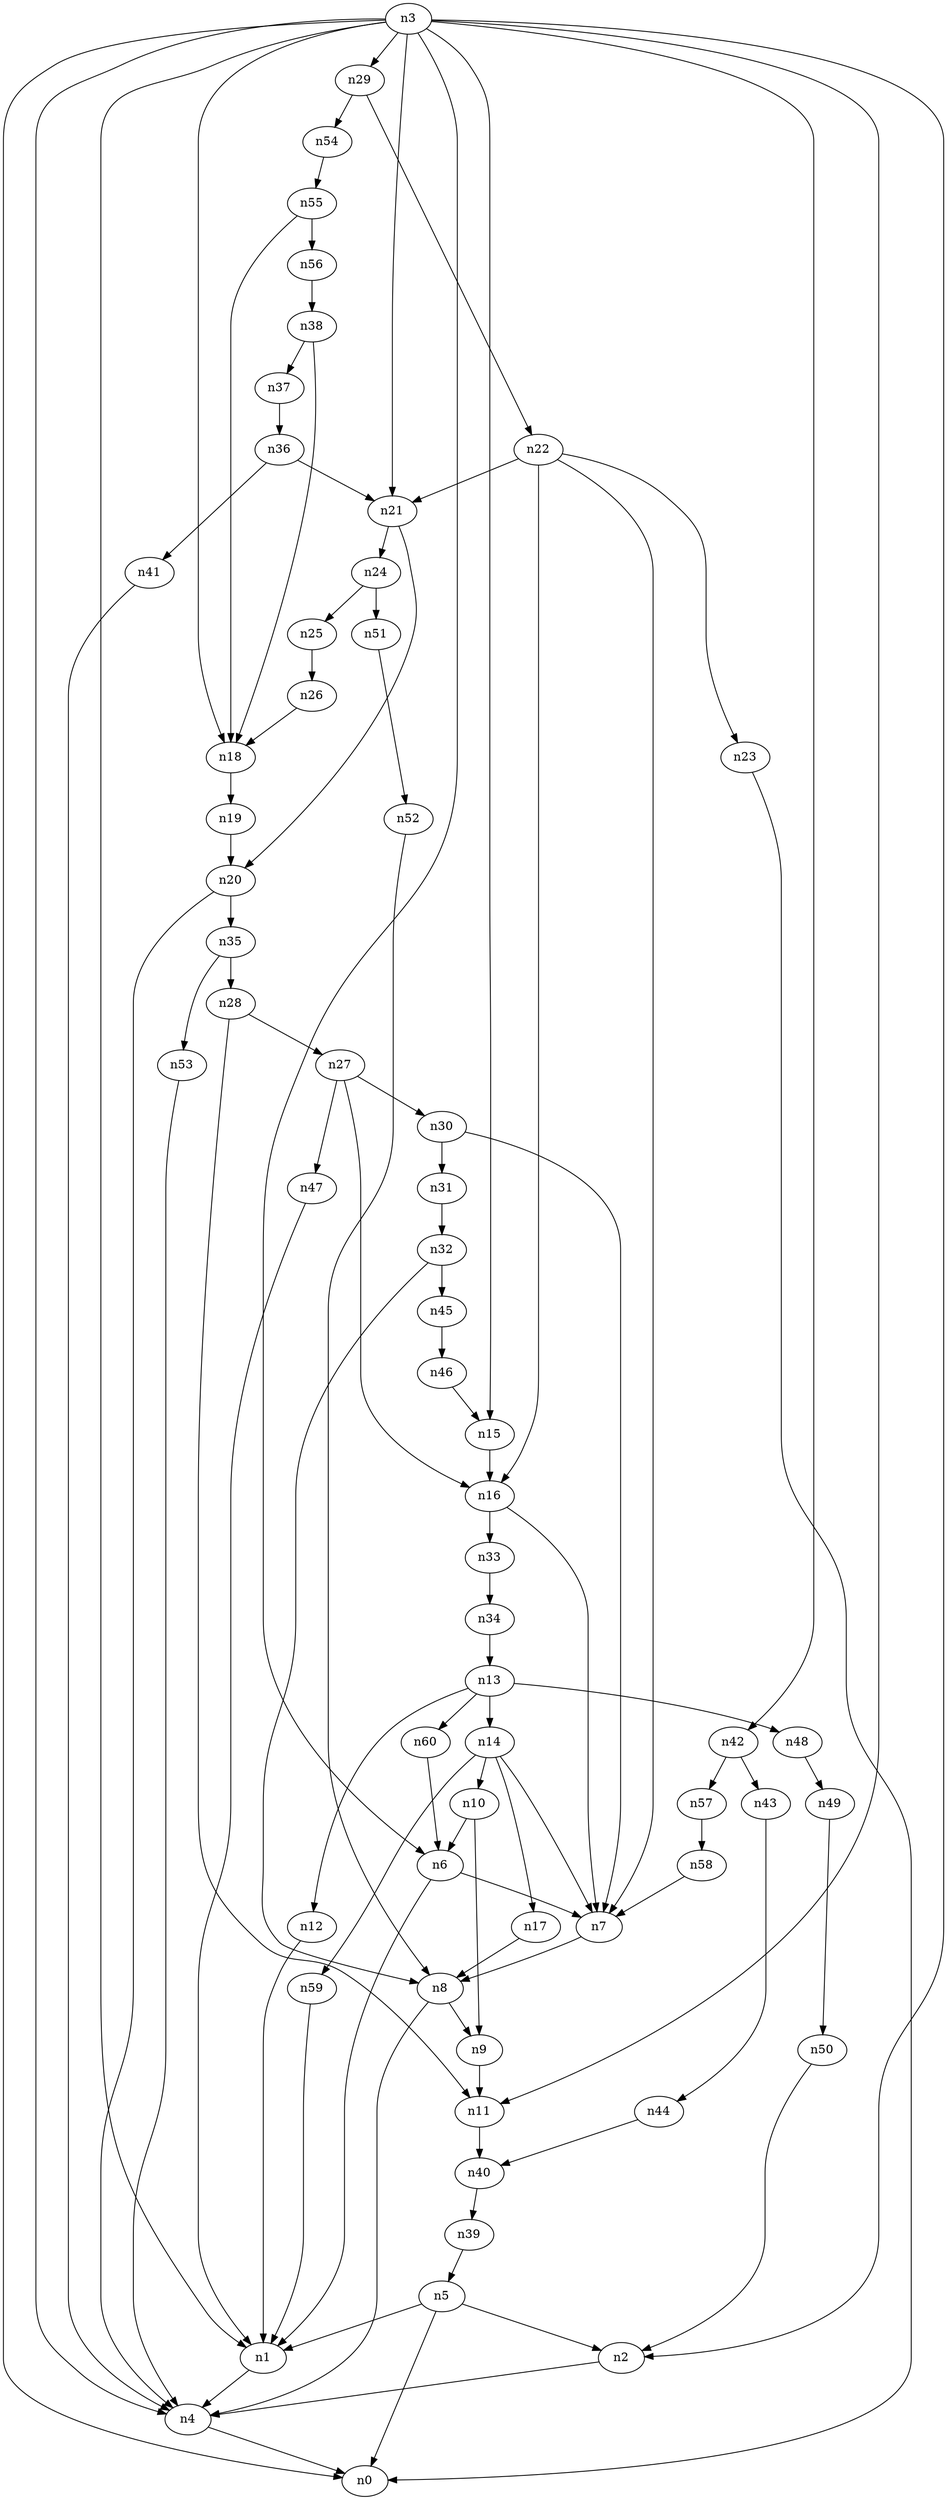 digraph G {
	n1 -> n4	 [_graphml_id=e4];
	n2 -> n4	 [_graphml_id=e7];
	n3 -> n0	 [_graphml_id=e0];
	n3 -> n1	 [_graphml_id=e3];
	n3 -> n2	 [_graphml_id=e6];
	n3 -> n4	 [_graphml_id=e47];
	n3 -> n6	 [_graphml_id=e18];
	n3 -> n11	 [_graphml_id=e17];
	n3 -> n15	 [_graphml_id=e23];
	n3 -> n18	 [_graphml_id=e28];
	n3 -> n21	 [_graphml_id=e32];
	n3 -> n29	 [_graphml_id=e45];
	n3 -> n42	 [_graphml_id=e67];
	n4 -> n0	 [_graphml_id=e1];
	n5 -> n0	 [_graphml_id=e2];
	n5 -> n1	 [_graphml_id=e5];
	n5 -> n2	 [_graphml_id=e8];
	n6 -> n1	 [_graphml_id=e9];
	n6 -> n7	 [_graphml_id=e10];
	n7 -> n8	 [_graphml_id=e11];
	n8 -> n4	 [_graphml_id=e12];
	n8 -> n9	 [_graphml_id=e13];
	n9 -> n11	 [_graphml_id=e16];
	n10 -> n6	 [_graphml_id=e15];
	n10 -> n9	 [_graphml_id=e14];
	n11 -> n40	 [_graphml_id=e64];
	n12 -> n1	 [_graphml_id=e19];
	n13 -> n12	 [_graphml_id=e20];
	n13 -> n14	 [_graphml_id=e21];
	n13 -> n48	 [_graphml_id=e77];
	n13 -> n60	 [_graphml_id=e97];
	n14 -> n7	 [_graphml_id=e37];
	n14 -> n10	 [_graphml_id=e22];
	n14 -> n17	 [_graphml_id=e26];
	n14 -> n59	 [_graphml_id=e94];
	n15 -> n16	 [_graphml_id=e24];
	n16 -> n7	 [_graphml_id=e25];
	n16 -> n33	 [_graphml_id=e52];
	n17 -> n8	 [_graphml_id=e27];
	n18 -> n19	 [_graphml_id=e29];
	n19 -> n20	 [_graphml_id=e30];
	n20 -> n4	 [_graphml_id=e31];
	n20 -> n35	 [_graphml_id=e56];
	n21 -> n20	 [_graphml_id=e86];
	n21 -> n24	 [_graphml_id=e38];
	n22 -> n7	 [_graphml_id=e76];
	n22 -> n16	 [_graphml_id=e34];
	n22 -> n21	 [_graphml_id=e33];
	n22 -> n23	 [_graphml_id=e36];
	n23 -> n0	 [_graphml_id=e35];
	n24 -> n25	 [_graphml_id=e39];
	n24 -> n51	 [_graphml_id=e81];
	n25 -> n26	 [_graphml_id=e40];
	n26 -> n18	 [_graphml_id=e41];
	n27 -> n16	 [_graphml_id=e42];
	n27 -> n30	 [_graphml_id=e48];
	n27 -> n47	 [_graphml_id=e75];
	n28 -> n11	 [_graphml_id=e44];
	n28 -> n27	 [_graphml_id=e43];
	n29 -> n22	 [_graphml_id=e46];
	n29 -> n54	 [_graphml_id=e87];
	n30 -> n7	 [_graphml_id=e57];
	n30 -> n31	 [_graphml_id=e49];
	n31 -> n32	 [_graphml_id=e50];
	n32 -> n8	 [_graphml_id=e51];
	n32 -> n45	 [_graphml_id=e71];
	n33 -> n34	 [_graphml_id=e53];
	n34 -> n13	 [_graphml_id=e54];
	n35 -> n28	 [_graphml_id=e55];
	n35 -> n53	 [_graphml_id=e85];
	n36 -> n21	 [_graphml_id=e58];
	n36 -> n41	 [_graphml_id=e65];
	n37 -> n36	 [_graphml_id=e59];
	n38 -> n18	 [_graphml_id=e61];
	n38 -> n37	 [_graphml_id=e60];
	n39 -> n5	 [_graphml_id=e62];
	n40 -> n39	 [_graphml_id=e63];
	n41 -> n4	 [_graphml_id=e66];
	n42 -> n43	 [_graphml_id=e68];
	n42 -> n57	 [_graphml_id=e91];
	n43 -> n44	 [_graphml_id=e69];
	n44 -> n40	 [_graphml_id=e70];
	n45 -> n46	 [_graphml_id=e72];
	n46 -> n15	 [_graphml_id=e73];
	n47 -> n1	 [_graphml_id=e74];
	n48 -> n49	 [_graphml_id=e78];
	n49 -> n50	 [_graphml_id=e79];
	n50 -> n2	 [_graphml_id=e80];
	n51 -> n52	 [_graphml_id=e82];
	n52 -> n8	 [_graphml_id=e83];
	n53 -> n4	 [_graphml_id=e84];
	n54 -> n55	 [_graphml_id=e88];
	n55 -> n18	 [_graphml_id=e96];
	n55 -> n56	 [_graphml_id=e89];
	n56 -> n38	 [_graphml_id=e90];
	n57 -> n58	 [_graphml_id=e92];
	n58 -> n7	 [_graphml_id=e93];
	n59 -> n1	 [_graphml_id=e95];
	n60 -> n6	 [_graphml_id=e98];
}
